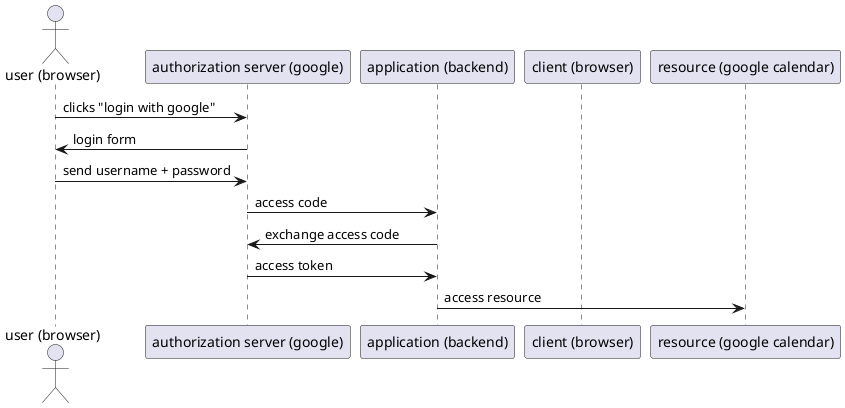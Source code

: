 @startuml
actor "user (browser)" as user
participant "authorization server (google)" as auth
participant "application (backend)" as app
participant "client (browser)" as client
participant "resource (google calendar)" as resource

user -> auth: clicks "login with google"
auth -> user: login form
user -> auth: send username + password
auth -> app: access code
app -> auth: exchange access code
auth -> app: access token
app -> resource: access resource

@enduml